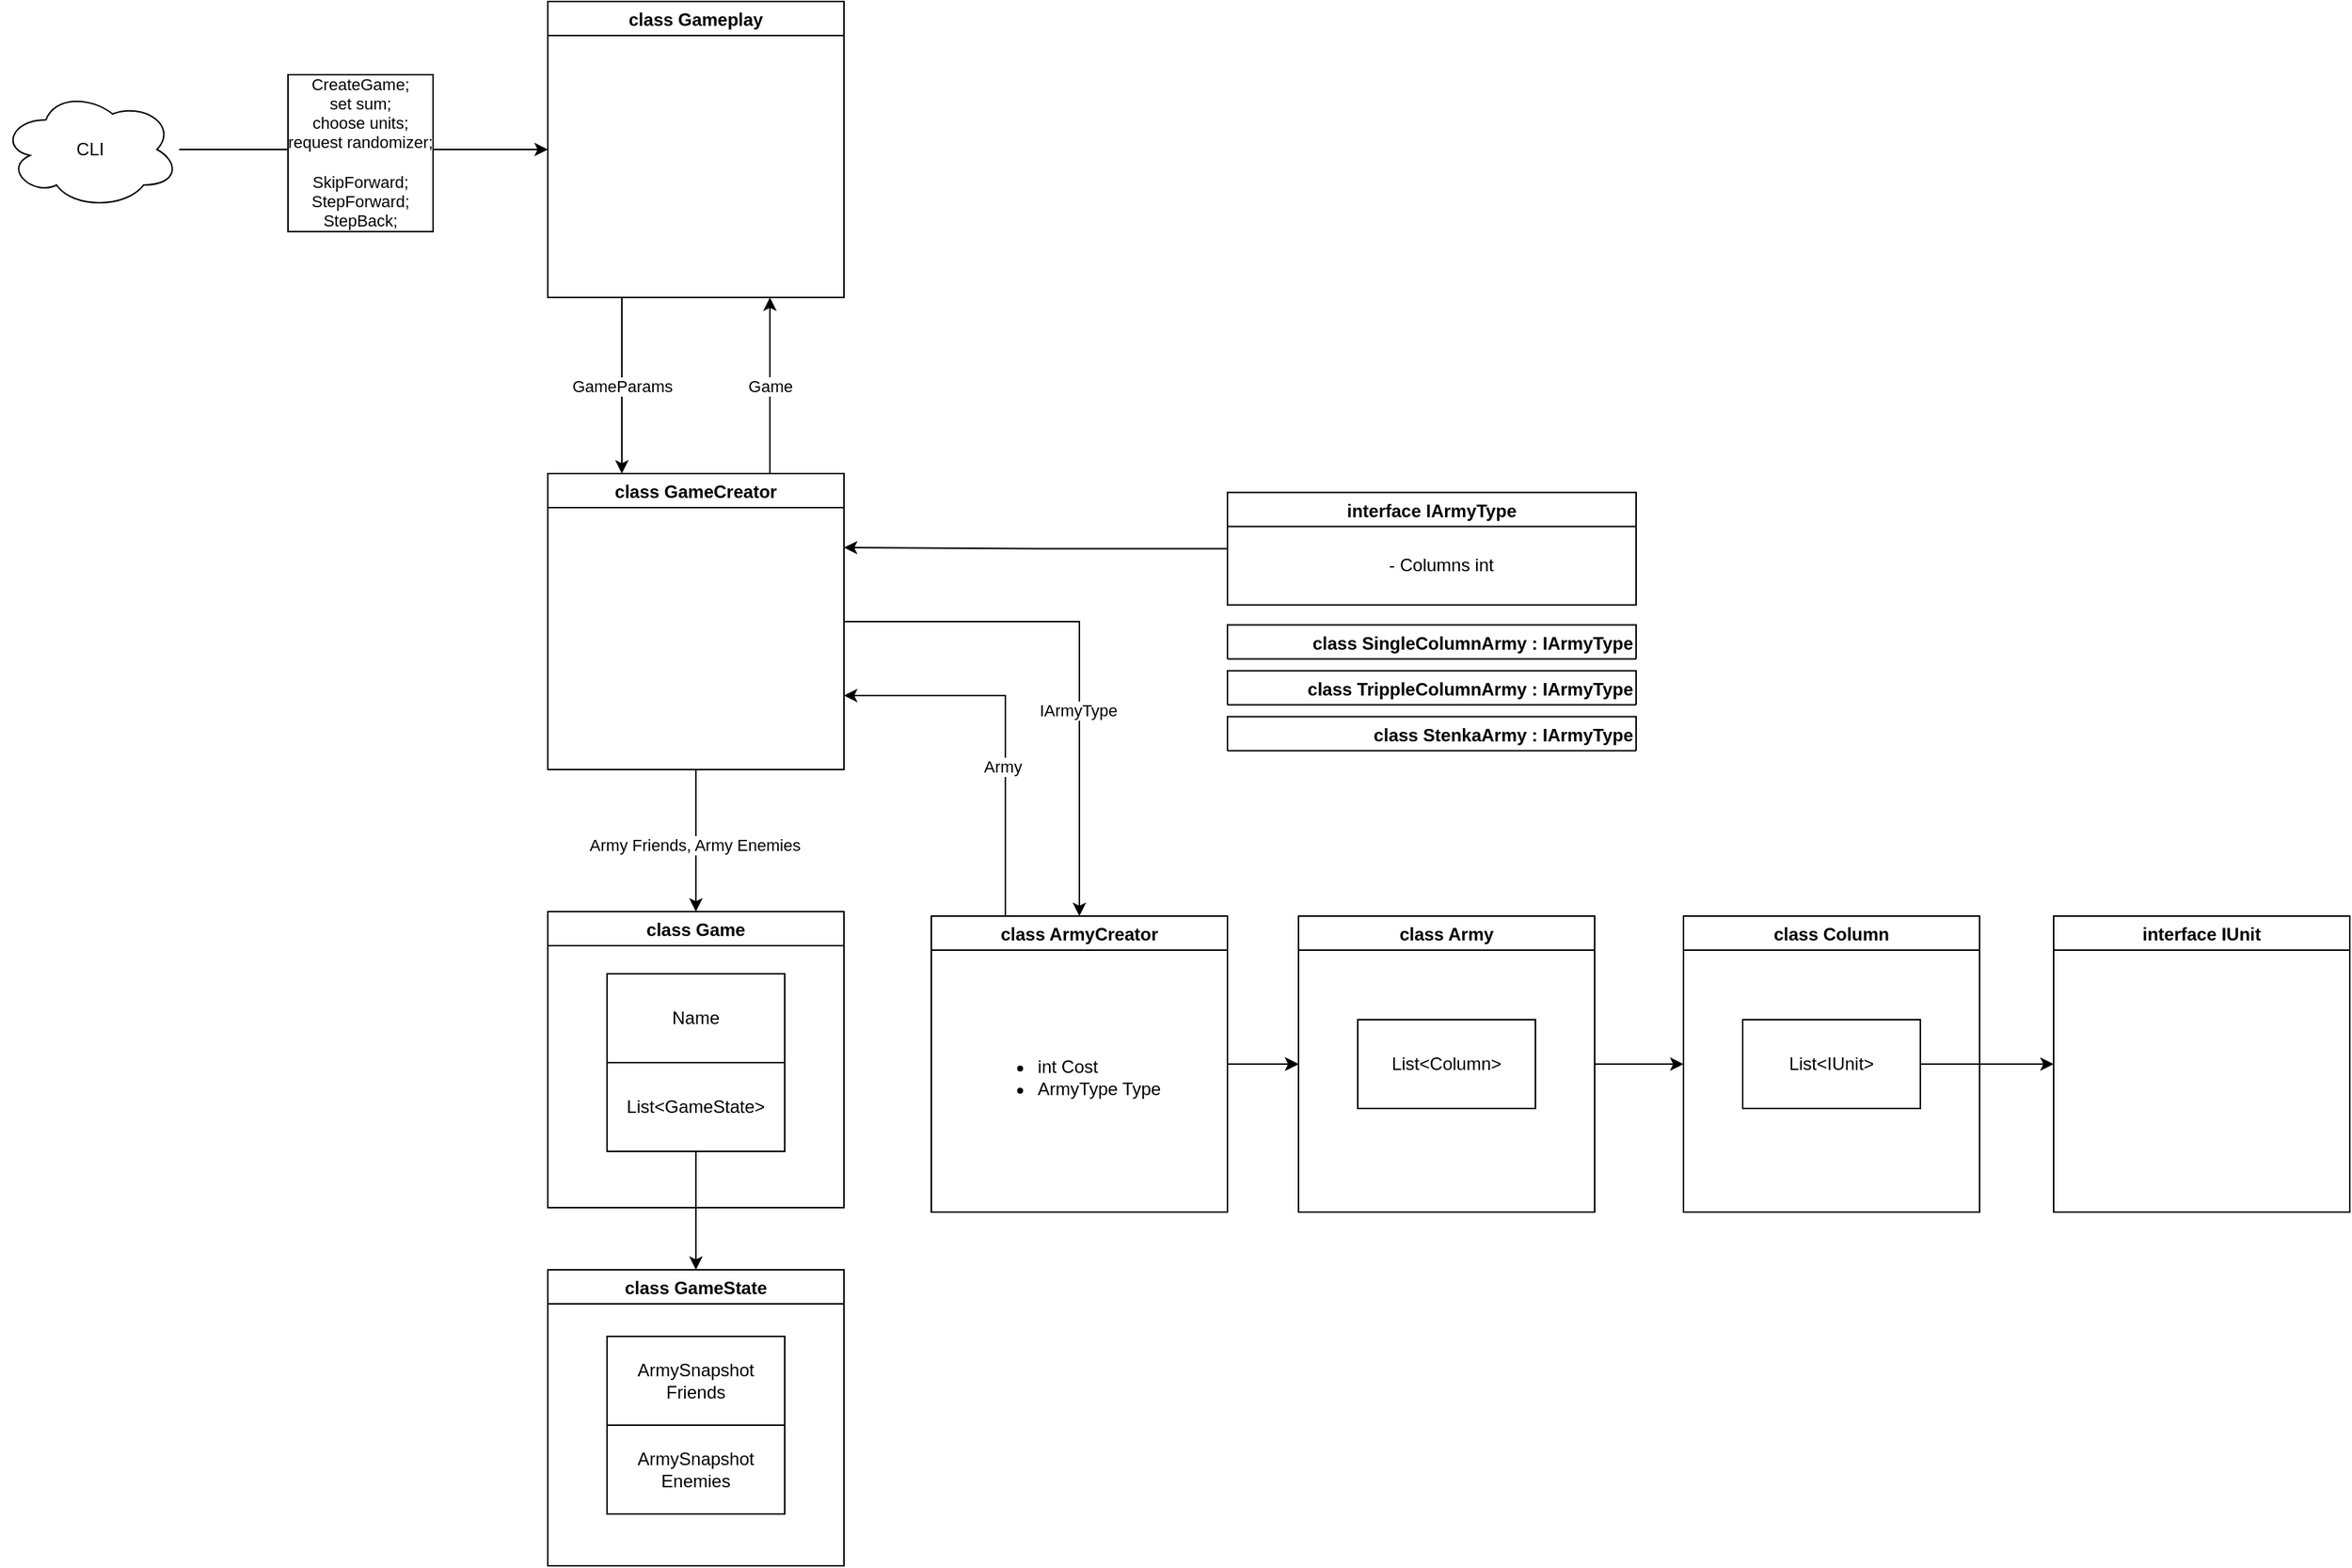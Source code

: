 <mxfile version="14.7.1" type="github">
  <diagram id="nwhoni9C7bJ3x32q98Hb" name="Page-1">
    <mxGraphModel dx="2626" dy="803" grid="0" gridSize="10" guides="1" tooltips="1" connect="1" arrows="1" fold="1" page="0" pageScale="1" pageWidth="850" pageHeight="1100" math="0" shadow="0">
      <root>
        <mxCell id="0" />
        <mxCell id="1" parent="0" />
        <mxCell id="ZZwoZRenWSHS_cQAvGIG-4" value="" style="edgeStyle=orthogonalEdgeStyle;rounded=0;orthogonalLoop=1;jettySize=auto;html=1;entryX=0.25;entryY=0;entryDx=0;entryDy=0;exitX=0.25;exitY=1;exitDx=0;exitDy=0;" edge="1" parent="1" source="ZZwoZRenWSHS_cQAvGIG-2" target="ZZwoZRenWSHS_cQAvGIG-40">
          <mxGeometry relative="1" as="geometry" />
        </mxCell>
        <mxCell id="ZZwoZRenWSHS_cQAvGIG-46" value="GameParams" style="edgeLabel;html=1;align=center;verticalAlign=middle;resizable=0;points=[];" vertex="1" connectable="0" parent="ZZwoZRenWSHS_cQAvGIG-4">
          <mxGeometry x="-0.126" relative="1" as="geometry">
            <mxPoint y="8" as="offset" />
          </mxGeometry>
        </mxCell>
        <mxCell id="ZZwoZRenWSHS_cQAvGIG-2" value="class Gameplay" style="swimlane;" vertex="1" parent="1">
          <mxGeometry x="-769" y="175" width="200" height="200" as="geometry">
            <mxRectangle x="-769" y="575" width="118" height="23" as="alternateBounds" />
          </mxGeometry>
        </mxCell>
        <mxCell id="ZZwoZRenWSHS_cQAvGIG-6" value="" style="edgeStyle=orthogonalEdgeStyle;rounded=0;orthogonalLoop=1;jettySize=auto;html=1;exitX=0.5;exitY=1;exitDx=0;exitDy=0;" edge="1" parent="1" source="ZZwoZRenWSHS_cQAvGIG-8" target="ZZwoZRenWSHS_cQAvGIG-5">
          <mxGeometry relative="1" as="geometry" />
        </mxCell>
        <mxCell id="ZZwoZRenWSHS_cQAvGIG-3" value="class Game" style="swimlane;" vertex="1" parent="1">
          <mxGeometry x="-769" y="790.0" width="200" height="200" as="geometry">
            <mxRectangle x="-769" y="575" width="118" height="23" as="alternateBounds" />
          </mxGeometry>
        </mxCell>
        <mxCell id="ZZwoZRenWSHS_cQAvGIG-8" value="&lt;div&gt;List&amp;lt;GameState&amp;gt;&lt;/div&gt;" style="whiteSpace=wrap;html=1;" vertex="1" parent="ZZwoZRenWSHS_cQAvGIG-3">
          <mxGeometry x="40" y="102" width="120" height="60" as="geometry" />
        </mxCell>
        <mxCell id="ZZwoZRenWSHS_cQAvGIG-39" value="Name" style="whiteSpace=wrap;html=1;" vertex="1" parent="ZZwoZRenWSHS_cQAvGIG-3">
          <mxGeometry x="40" y="42" width="120" height="60" as="geometry" />
        </mxCell>
        <mxCell id="ZZwoZRenWSHS_cQAvGIG-5" value="class GameState" style="swimlane;" vertex="1" parent="1">
          <mxGeometry x="-769" y="1032" width="200" height="200" as="geometry">
            <mxRectangle x="-769" y="575" width="118" height="23" as="alternateBounds" />
          </mxGeometry>
        </mxCell>
        <mxCell id="ZZwoZRenWSHS_cQAvGIG-9" value="ArmySnapshot Friends" style="whiteSpace=wrap;html=1;" vertex="1" parent="ZZwoZRenWSHS_cQAvGIG-5">
          <mxGeometry x="40" y="45" width="120" height="60" as="geometry" />
        </mxCell>
        <mxCell id="ZZwoZRenWSHS_cQAvGIG-10" value="ArmySnapshot Enemies" style="whiteSpace=wrap;html=1;" vertex="1" parent="ZZwoZRenWSHS_cQAvGIG-5">
          <mxGeometry x="40" y="105" width="120" height="60" as="geometry" />
        </mxCell>
        <mxCell id="ZZwoZRenWSHS_cQAvGIG-24" value="" style="edgeStyle=orthogonalEdgeStyle;rounded=0;orthogonalLoop=1;jettySize=auto;html=1;" edge="1" parent="1" source="ZZwoZRenWSHS_cQAvGIG-15" target="ZZwoZRenWSHS_cQAvGIG-22">
          <mxGeometry relative="1" as="geometry" />
        </mxCell>
        <mxCell id="ZZwoZRenWSHS_cQAvGIG-15" value="class Army" style="swimlane;" vertex="1" parent="1">
          <mxGeometry x="-262" y="793" width="200" height="200" as="geometry">
            <mxRectangle x="-769" y="575" width="118" height="23" as="alternateBounds" />
          </mxGeometry>
        </mxCell>
        <mxCell id="ZZwoZRenWSHS_cQAvGIG-16" value="List&amp;lt;Column&amp;gt;" style="whiteSpace=wrap;html=1;" vertex="1" parent="ZZwoZRenWSHS_cQAvGIG-15">
          <mxGeometry x="40" y="70" width="120" height="60" as="geometry" />
        </mxCell>
        <mxCell id="ZZwoZRenWSHS_cQAvGIG-30" value="" style="edgeStyle=orthogonalEdgeStyle;rounded=0;orthogonalLoop=1;jettySize=auto;html=1;exitX=1;exitY=0.5;exitDx=0;exitDy=0;" edge="1" parent="1" source="ZZwoZRenWSHS_cQAvGIG-23" target="ZZwoZRenWSHS_cQAvGIG-28">
          <mxGeometry relative="1" as="geometry" />
        </mxCell>
        <mxCell id="ZZwoZRenWSHS_cQAvGIG-22" value="class Column" style="swimlane;startSize=23;" vertex="1" parent="1">
          <mxGeometry x="-2" y="793" width="200" height="200" as="geometry">
            <mxRectangle x="-769" y="575" width="118" height="23" as="alternateBounds" />
          </mxGeometry>
        </mxCell>
        <mxCell id="ZZwoZRenWSHS_cQAvGIG-23" value="List&amp;lt;IUnit&amp;gt;" style="whiteSpace=wrap;html=1;" vertex="1" parent="ZZwoZRenWSHS_cQAvGIG-22">
          <mxGeometry x="40" y="70" width="120" height="60" as="geometry" />
        </mxCell>
        <mxCell id="ZZwoZRenWSHS_cQAvGIG-28" value="interface IUnit" style="swimlane;startSize=23;" vertex="1" parent="1">
          <mxGeometry x="248" y="793" width="200" height="200" as="geometry">
            <mxRectangle x="-769" y="575" width="118" height="23" as="alternateBounds" />
          </mxGeometry>
        </mxCell>
        <mxCell id="ZZwoZRenWSHS_cQAvGIG-35" style="edgeStyle=orthogonalEdgeStyle;rounded=0;orthogonalLoop=1;jettySize=auto;html=1;entryX=0;entryY=0.5;entryDx=0;entryDy=0;" edge="1" parent="1" source="ZZwoZRenWSHS_cQAvGIG-34" target="ZZwoZRenWSHS_cQAvGIG-2">
          <mxGeometry relative="1" as="geometry" />
        </mxCell>
        <mxCell id="ZZwoZRenWSHS_cQAvGIG-36" value="&lt;div&gt;CreateGame;&lt;/div&gt;&lt;div&gt;&lt;div&gt;set sum;&lt;/div&gt;&lt;div&gt;choose units;&lt;/div&gt;&lt;div&gt;request randomizer;&lt;/div&gt;&lt;div&gt;&lt;br&gt;&lt;/div&gt;&lt;/div&gt;&lt;div&gt;SkipForward;&lt;/div&gt;StepForward;&lt;br&gt;StepBack;" style="edgeLabel;align=center;verticalAlign=middle;resizable=0;points=[];spacingTop=0;spacing=0;spacingLeft=0;spacingRight=0;labelBorderColor=#000000;html=1;container=0;" vertex="1" connectable="0" parent="ZZwoZRenWSHS_cQAvGIG-35">
          <mxGeometry x="-0.023" y="-2" relative="1" as="geometry">
            <mxPoint as="offset" />
          </mxGeometry>
        </mxCell>
        <mxCell id="ZZwoZRenWSHS_cQAvGIG-34" value="CLI" style="ellipse;shape=cloud;whiteSpace=wrap;html=1;" vertex="1" parent="1">
          <mxGeometry x="-1138" y="235" width="120" height="80" as="geometry" />
        </mxCell>
        <mxCell id="ZZwoZRenWSHS_cQAvGIG-47" style="edgeStyle=orthogonalEdgeStyle;rounded=0;orthogonalLoop=1;jettySize=auto;html=1;" edge="1" parent="1" source="ZZwoZRenWSHS_cQAvGIG-40" target="ZZwoZRenWSHS_cQAvGIG-3">
          <mxGeometry relative="1" as="geometry" />
        </mxCell>
        <mxCell id="ZZwoZRenWSHS_cQAvGIG-50" value="Army Friends, Army Enemies" style="edgeLabel;html=1;align=center;verticalAlign=middle;resizable=0;points=[];" vertex="1" connectable="0" parent="ZZwoZRenWSHS_cQAvGIG-47">
          <mxGeometry x="0.058" y="-1" relative="1" as="geometry">
            <mxPoint as="offset" />
          </mxGeometry>
        </mxCell>
        <mxCell id="ZZwoZRenWSHS_cQAvGIG-48" style="edgeStyle=orthogonalEdgeStyle;rounded=0;orthogonalLoop=1;jettySize=auto;html=1;exitX=0.75;exitY=0;exitDx=0;exitDy=0;entryX=0.75;entryY=1;entryDx=0;entryDy=0;" edge="1" parent="1" source="ZZwoZRenWSHS_cQAvGIG-40" target="ZZwoZRenWSHS_cQAvGIG-2">
          <mxGeometry relative="1" as="geometry" />
        </mxCell>
        <mxCell id="ZZwoZRenWSHS_cQAvGIG-49" value="Game" style="edgeLabel;html=1;align=center;verticalAlign=middle;resizable=0;points=[];" vertex="1" connectable="0" parent="ZZwoZRenWSHS_cQAvGIG-48">
          <mxGeometry x="0.311" relative="1" as="geometry">
            <mxPoint y="19" as="offset" />
          </mxGeometry>
        </mxCell>
        <mxCell id="ZZwoZRenWSHS_cQAvGIG-68" style="edgeStyle=orthogonalEdgeStyle;rounded=0;orthogonalLoop=1;jettySize=auto;html=1;exitX=1;exitY=0.5;exitDx=0;exitDy=0;entryX=0.5;entryY=0;entryDx=0;entryDy=0;" edge="1" parent="1" source="ZZwoZRenWSHS_cQAvGIG-40" target="ZZwoZRenWSHS_cQAvGIG-52">
          <mxGeometry relative="1" as="geometry">
            <mxPoint x="-359" y="793" as="targetPoint" />
          </mxGeometry>
        </mxCell>
        <mxCell id="ZZwoZRenWSHS_cQAvGIG-69" value="IArmyType" style="edgeLabel;html=1;align=center;verticalAlign=middle;resizable=0;points=[];" vertex="1" connectable="0" parent="ZZwoZRenWSHS_cQAvGIG-68">
          <mxGeometry x="0.224" y="-1" relative="1" as="geometry">
            <mxPoint as="offset" />
          </mxGeometry>
        </mxCell>
        <mxCell id="ZZwoZRenWSHS_cQAvGIG-40" value="class GameCreator" style="swimlane;" vertex="1" parent="1">
          <mxGeometry x="-769" y="494" width="200" height="200" as="geometry">
            <mxRectangle x="-769" y="575" width="118" height="23" as="alternateBounds" />
          </mxGeometry>
        </mxCell>
        <mxCell id="ZZwoZRenWSHS_cQAvGIG-70" style="edgeStyle=orthogonalEdgeStyle;rounded=0;orthogonalLoop=1;jettySize=auto;html=1;exitX=0.25;exitY=0;exitDx=0;exitDy=0;entryX=1;entryY=0.75;entryDx=0;entryDy=0;" edge="1" parent="1" source="ZZwoZRenWSHS_cQAvGIG-52" target="ZZwoZRenWSHS_cQAvGIG-40">
          <mxGeometry relative="1" as="geometry" />
        </mxCell>
        <mxCell id="ZZwoZRenWSHS_cQAvGIG-71" value="Army" style="edgeLabel;html=1;align=center;verticalAlign=middle;resizable=0;points=[];" vertex="1" connectable="0" parent="ZZwoZRenWSHS_cQAvGIG-70">
          <mxGeometry x="-0.578" relative="1" as="geometry">
            <mxPoint x="-2" y="-47" as="offset" />
          </mxGeometry>
        </mxCell>
        <mxCell id="ZZwoZRenWSHS_cQAvGIG-77" style="edgeStyle=orthogonalEdgeStyle;rounded=0;orthogonalLoop=1;jettySize=auto;html=1;exitX=1;exitY=0.5;exitDx=0;exitDy=0;" edge="1" parent="1" source="ZZwoZRenWSHS_cQAvGIG-52" target="ZZwoZRenWSHS_cQAvGIG-15">
          <mxGeometry relative="1" as="geometry" />
        </mxCell>
        <mxCell id="ZZwoZRenWSHS_cQAvGIG-78" style="edgeStyle=orthogonalEdgeStyle;rounded=0;orthogonalLoop=1;jettySize=auto;html=1;entryX=0;entryY=0.5;entryDx=0;entryDy=0;" edge="1" parent="1" source="ZZwoZRenWSHS_cQAvGIG-52" target="ZZwoZRenWSHS_cQAvGIG-15">
          <mxGeometry relative="1" as="geometry" />
        </mxCell>
        <mxCell id="ZZwoZRenWSHS_cQAvGIG-52" value="class ArmyCreator" style="swimlane;" vertex="1" parent="1">
          <mxGeometry x="-510" y="793" width="200" height="200" as="geometry">
            <mxRectangle x="-769" y="575" width="118" height="23" as="alternateBounds" />
          </mxGeometry>
        </mxCell>
        <mxCell id="ZZwoZRenWSHS_cQAvGIG-54" value="&lt;div align=&quot;left&quot;&gt;&lt;ul&gt;&lt;li&gt;int Cost&lt;/li&gt;&lt;li&gt;ArmyType Type&lt;br&gt;&lt;/li&gt;&lt;/ul&gt;&lt;/div&gt;" style="text;html=1;align=center;verticalAlign=middle;resizable=0;points=[];autosize=1;strokeColor=none;" vertex="1" parent="ZZwoZRenWSHS_cQAvGIG-52">
          <mxGeometry x="26" y="81" width="133" height="56" as="geometry" />
        </mxCell>
        <mxCell id="ZZwoZRenWSHS_cQAvGIG-73" value="" style="group" vertex="1" connectable="0" parent="1">
          <mxGeometry x="-310" y="506.75" width="276" height="174.5" as="geometry" />
        </mxCell>
        <mxCell id="ZZwoZRenWSHS_cQAvGIG-55" value="interface IArmyType" style="swimlane;" vertex="1" parent="ZZwoZRenWSHS_cQAvGIG-73">
          <mxGeometry width="276" height="76" as="geometry">
            <mxRectangle x="-769" y="575" width="118" height="23" as="alternateBounds" />
          </mxGeometry>
        </mxCell>
        <mxCell id="ZZwoZRenWSHS_cQAvGIG-56" value="&lt;div&gt;- Columns int&lt;/div&gt;" style="text;align=center;verticalAlign=middle;resizable=0;points=[];autosize=1;strokeColor=none;html=1;" vertex="1" parent="ZZwoZRenWSHS_cQAvGIG-55">
          <mxGeometry x="103" y="40" width="81" height="18" as="geometry" />
        </mxCell>
        <mxCell id="ZZwoZRenWSHS_cQAvGIG-57" value="class SingleColumnArmy : IArmyType" style="swimlane;align=right;" vertex="1" collapsed="1" parent="ZZwoZRenWSHS_cQAvGIG-73">
          <mxGeometry y="89.5" width="276" height="23" as="geometry">
            <mxRectangle x="-383" y="546" width="242" height="76" as="alternateBounds" />
          </mxGeometry>
        </mxCell>
        <mxCell id="ZZwoZRenWSHS_cQAvGIG-59" value="class TrippleColumnArmy : IArmyType" style="swimlane;align=right;" vertex="1" collapsed="1" parent="ZZwoZRenWSHS_cQAvGIG-73">
          <mxGeometry y="120.5" width="276" height="23" as="geometry">
            <mxRectangle x="-383" y="546" width="242" height="76" as="alternateBounds" />
          </mxGeometry>
        </mxCell>
        <mxCell id="ZZwoZRenWSHS_cQAvGIG-60" value="class StenkaArmy : IArmyType" style="swimlane;align=right;" vertex="1" collapsed="1" parent="ZZwoZRenWSHS_cQAvGIG-73">
          <mxGeometry y="151.5" width="276" height="23" as="geometry">
            <mxRectangle x="-383" y="546" width="242" height="76" as="alternateBounds" />
          </mxGeometry>
        </mxCell>
        <mxCell id="ZZwoZRenWSHS_cQAvGIG-75" style="edgeStyle=orthogonalEdgeStyle;rounded=0;orthogonalLoop=1;jettySize=auto;html=1;exitX=0;exitY=0.5;exitDx=0;exitDy=0;entryX=1;entryY=0.25;entryDx=0;entryDy=0;" edge="1" parent="1" source="ZZwoZRenWSHS_cQAvGIG-55" target="ZZwoZRenWSHS_cQAvGIG-40">
          <mxGeometry relative="1" as="geometry" />
        </mxCell>
      </root>
    </mxGraphModel>
  </diagram>
</mxfile>
